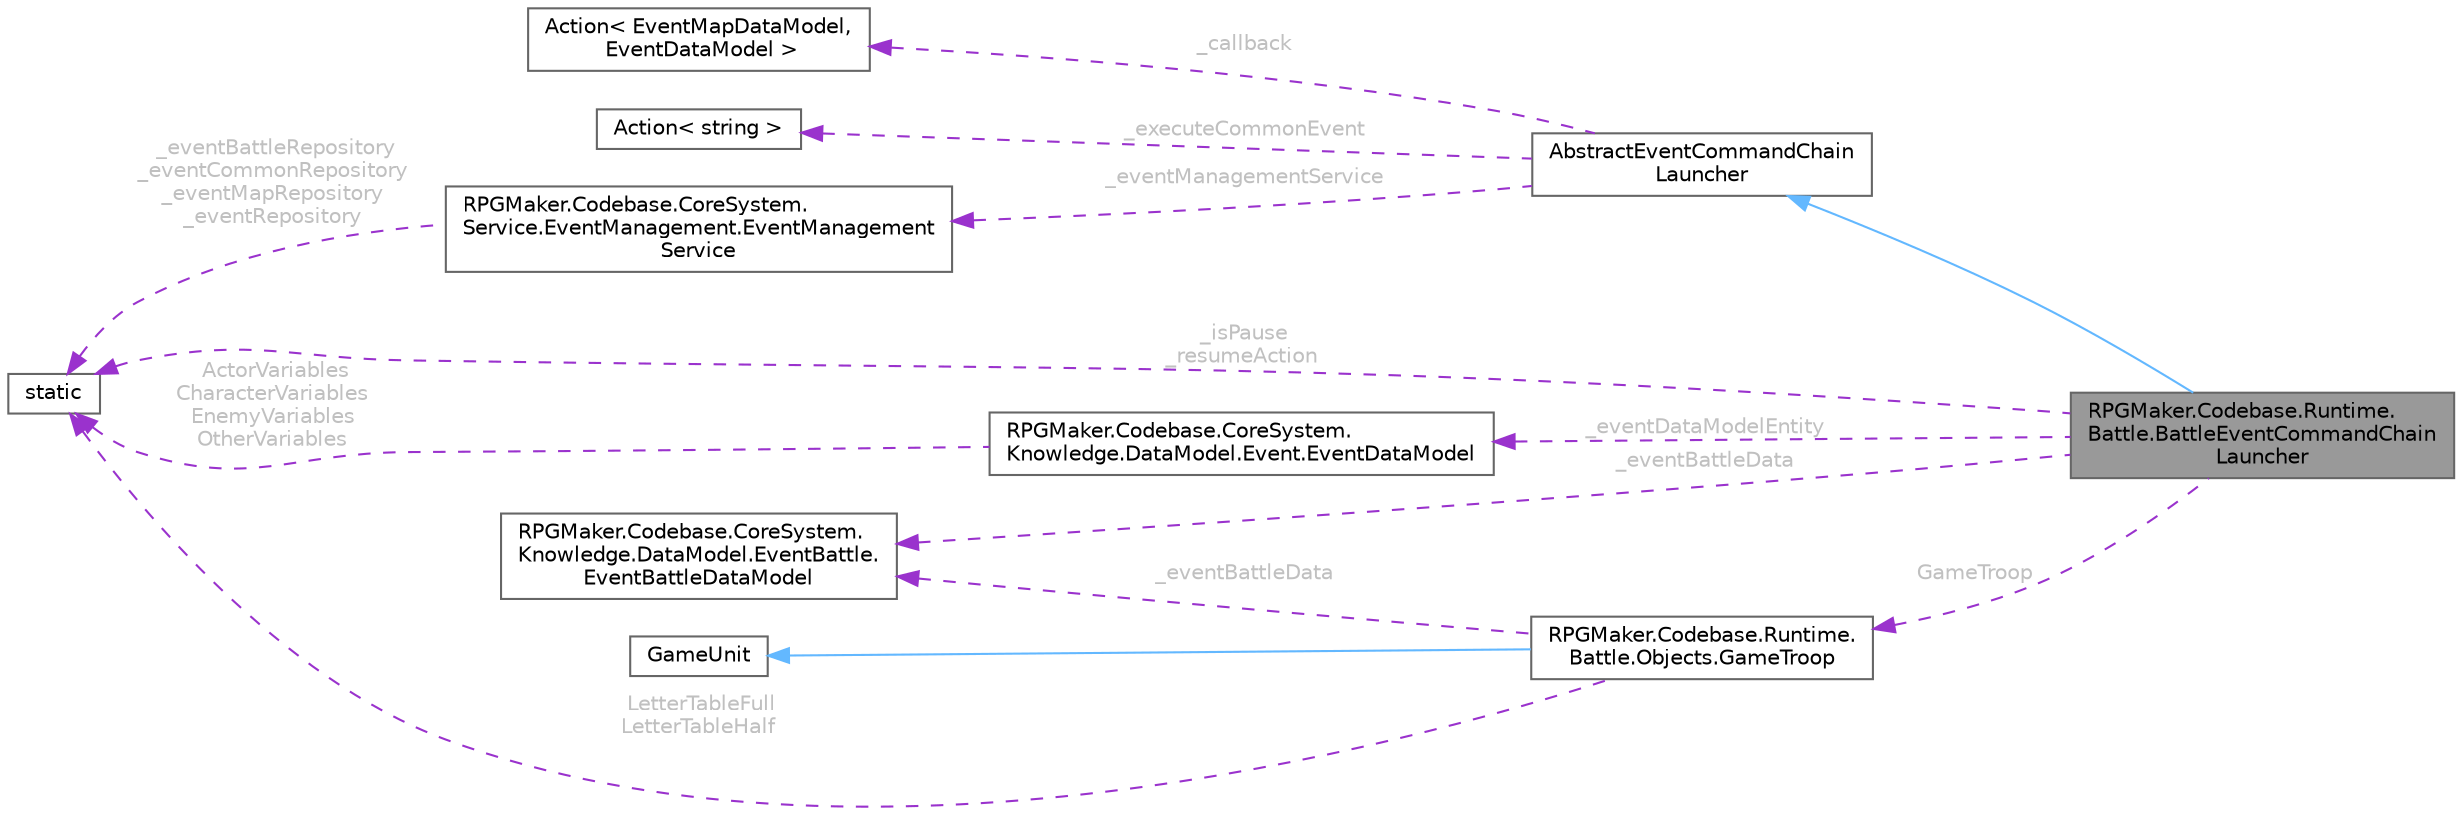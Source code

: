 digraph "RPGMaker.Codebase.Runtime.Battle.BattleEventCommandChainLauncher"
{
 // LATEX_PDF_SIZE
  bgcolor="transparent";
  edge [fontname=Helvetica,fontsize=10,labelfontname=Helvetica,labelfontsize=10];
  node [fontname=Helvetica,fontsize=10,shape=box,height=0.2,width=0.4];
  rankdir="LR";
  Node1 [id="Node000001",label="RPGMaker.Codebase.Runtime.\lBattle.BattleEventCommandChain\lLauncher",height=0.2,width=0.4,color="gray40", fillcolor="grey60", style="filled", fontcolor="black",tooltip="😁 戦闘イベント・コマンド鎖ランチャー"];
  Node2 -> Node1 [id="edge1_Node000001_Node000002",dir="back",color="steelblue1",style="solid",tooltip=" "];
  Node2 [id="Node000002",label="AbstractEventCommandChain\lLauncher",height=0.2,width=0.4,color="gray40", fillcolor="white", style="filled",URL="$d4/dd0/class_r_p_g_maker_1_1_codebase_1_1_runtime_1_1_event_1_1_abstract_event_command_chain_launcher.html",tooltip="イベントのChainLauncherの基底クラス"];
  Node3 -> Node2 [id="edge2_Node000002_Node000003",dir="back",color="darkorchid3",style="dashed",tooltip=" ",label=" _callback",fontcolor="grey" ];
  Node3 [id="Node000003",label="Action\< EventMapDataModel,\l EventDataModel \>",height=0.2,width=0.4,color="gray40", fillcolor="white", style="filled",tooltip=" "];
  Node4 -> Node2 [id="edge3_Node000002_Node000004",dir="back",color="darkorchid3",style="dashed",tooltip=" ",label=" _executeCommonEvent",fontcolor="grey" ];
  Node4 [id="Node000004",label="Action\< string \>",height=0.2,width=0.4,color="gray40", fillcolor="white", style="filled",tooltip=" "];
  Node5 -> Node2 [id="edge4_Node000002_Node000005",dir="back",color="darkorchid3",style="dashed",tooltip=" ",label=" _eventManagementService",fontcolor="grey" ];
  Node5 [id="Node000005",label="RPGMaker.Codebase.CoreSystem.\lService.EventManagement.EventManagement\lService",height=0.2,width=0.4,color="gray40", fillcolor="white", style="filled",URL="$d5/d7b/class_r_p_g_maker_1_1_codebase_1_1_core_system_1_1_service_1_1_event_management_1_1_event_management_service.html",tooltip="😁 イベント管理サービス"];
  Node6 -> Node5 [id="edge5_Node000005_Node000006",dir="back",color="darkorchid3",style="dashed",tooltip=" ",label=" _eventBattleRepository\n_eventCommonRepository\n_eventMapRepository\n_eventRepository",fontcolor="grey" ];
  Node6 [id="Node000006",label="static",height=0.2,width=0.4,color="gray40", fillcolor="white", style="filled",tooltip=" "];
  Node7 -> Node1 [id="edge6_Node000001_Node000007",dir="back",color="darkorchid3",style="dashed",tooltip=" ",label=" _eventBattleData",fontcolor="grey" ];
  Node7 [id="Node000007",label="RPGMaker.Codebase.CoreSystem.\lKnowledge.DataModel.EventBattle.\lEventBattleDataModel",height=0.2,width=0.4,color="gray40", fillcolor="white", style="filled",URL="$d0/d2c/class_r_p_g_maker_1_1_codebase_1_1_core_system_1_1_knowledge_1_1_data_model_1_1_event_battle_1_1_event_battle_data_model.html",tooltip="😁 イベント戦闘データ・モデル"];
  Node8 -> Node1 [id="edge7_Node000001_Node000008",dir="back",color="darkorchid3",style="dashed",tooltip=" ",label=" _eventDataModelEntity",fontcolor="grey" ];
  Node8 [id="Node000008",label="RPGMaker.Codebase.CoreSystem.\lKnowledge.DataModel.Event.EventDataModel",height=0.2,width=0.4,color="gray40", fillcolor="white", style="filled",URL="$d3/d9a/class_r_p_g_maker_1_1_codebase_1_1_core_system_1_1_knowledge_1_1_data_model_1_1_event_1_1_event_data_model.html",tooltip="😁 イベント・データ・モデル"];
  Node6 -> Node8 [id="edge8_Node000008_Node000006",dir="back",color="darkorchid3",style="dashed",tooltip=" ",label=" ActorVariables\nCharacterVariables\nEnemyVariables\nOtherVariables",fontcolor="grey" ];
  Node9 -> Node1 [id="edge9_Node000001_Node000009",dir="back",color="darkorchid3",style="dashed",tooltip=" ",label=" GameTroop",fontcolor="grey" ];
  Node9 [id="Node000009",label="RPGMaker.Codebase.Runtime.\lBattle.Objects.GameTroop",height=0.2,width=0.4,color="gray40", fillcolor="white", style="filled",URL="$d7/dfb/class_r_p_g_maker_1_1_codebase_1_1_runtime_1_1_battle_1_1_objects_1_1_game_troop.html",tooltip="😁 戦闘シーンでの[敵グループ]を定義したクラス"];
  Node10 -> Node9 [id="edge10_Node000009_Node000010",dir="back",color="steelblue1",style="solid",tooltip=" "];
  Node10 [id="Node000010",label="GameUnit",height=0.2,width=0.4,color="gray40", fillcolor="white", style="filled",URL="$d5/dd1/class_r_p_g_maker_1_1_codebase_1_1_runtime_1_1_battle_1_1_objects_1_1_game_unit.html",tooltip="😁 戦闘時のグループを扱うクラス"];
  Node6 -> Node9 [id="edge11_Node000009_Node000006",dir="back",color="darkorchid3",style="dashed",tooltip=" ",label=" LetterTableFull\nLetterTableHalf",fontcolor="grey" ];
  Node7 -> Node9 [id="edge12_Node000009_Node000007",dir="back",color="darkorchid3",style="dashed",tooltip=" ",label=" _eventBattleData",fontcolor="grey" ];
  Node6 -> Node1 [id="edge13_Node000001_Node000006",dir="back",color="darkorchid3",style="dashed",tooltip=" ",label=" _isPause\n_resumeAction",fontcolor="grey" ];
}
